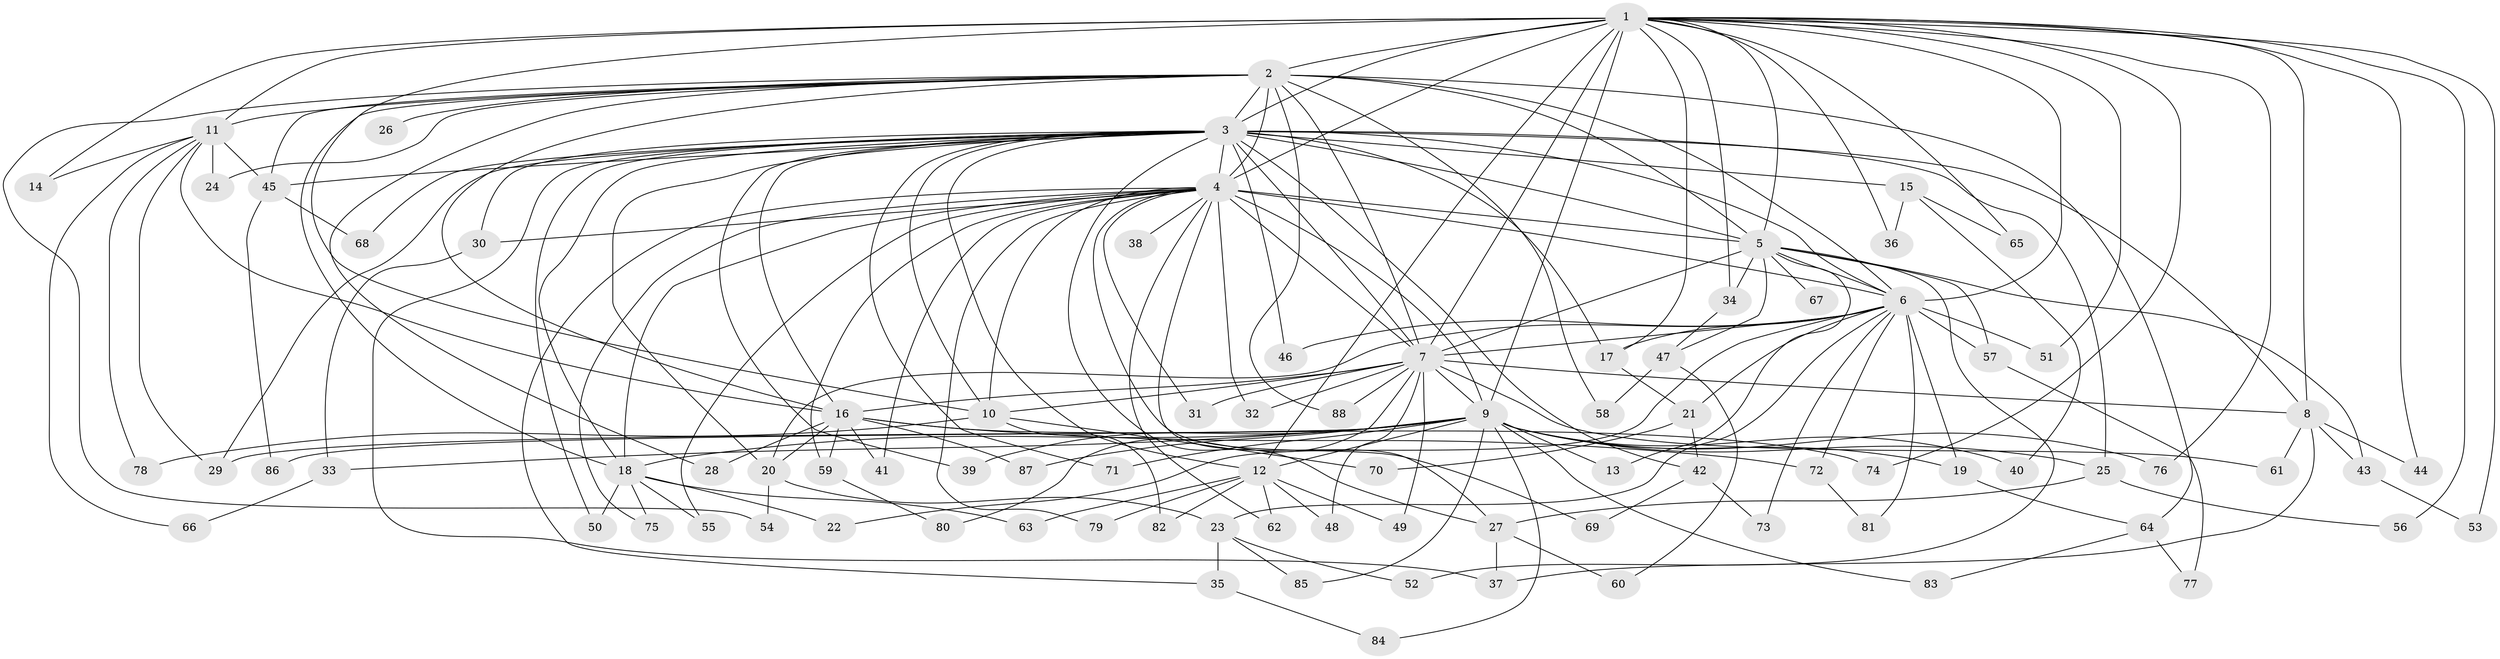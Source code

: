 // original degree distribution, {19: 0.016129032258064516, 20: 0.016129032258064516, 13: 0.008064516129032258, 26: 0.008064516129032258, 29: 0.008064516129032258, 18: 0.008064516129032258, 22: 0.008064516129032258, 23: 0.008064516129032258, 21: 0.008064516129032258, 3: 0.1532258064516129, 7: 0.008064516129032258, 6: 0.016129032258064516, 9: 0.016129032258064516, 8: 0.016129032258064516, 2: 0.5887096774193549, 5: 0.03225806451612903, 4: 0.08064516129032258}
// Generated by graph-tools (version 1.1) at 2025/49/03/04/25 22:49:30]
// undirected, 88 vertices, 194 edges
graph export_dot {
  node [color=gray90,style=filled];
  1;
  2;
  3;
  4;
  5;
  6;
  7;
  8;
  9;
  10;
  11;
  12;
  13;
  14;
  15;
  16;
  17;
  18;
  19;
  20;
  21;
  22;
  23;
  24;
  25;
  26;
  27;
  28;
  29;
  30;
  31;
  32;
  33;
  34;
  35;
  36;
  37;
  38;
  39;
  40;
  41;
  42;
  43;
  44;
  45;
  46;
  47;
  48;
  49;
  50;
  51;
  52;
  53;
  54;
  55;
  56;
  57;
  58;
  59;
  60;
  61;
  62;
  63;
  64;
  65;
  66;
  67;
  68;
  69;
  70;
  71;
  72;
  73;
  74;
  75;
  76;
  77;
  78;
  79;
  80;
  81;
  82;
  83;
  84;
  85;
  86;
  87;
  88;
  1 -- 2 [weight=4.0];
  1 -- 3 [weight=4.0];
  1 -- 4 [weight=2.0];
  1 -- 5 [weight=2.0];
  1 -- 6 [weight=2.0];
  1 -- 7 [weight=2.0];
  1 -- 8 [weight=1.0];
  1 -- 9 [weight=1.0];
  1 -- 10 [weight=1.0];
  1 -- 11 [weight=2.0];
  1 -- 12 [weight=2.0];
  1 -- 14 [weight=1.0];
  1 -- 17 [weight=2.0];
  1 -- 34 [weight=1.0];
  1 -- 36 [weight=1.0];
  1 -- 44 [weight=1.0];
  1 -- 51 [weight=1.0];
  1 -- 53 [weight=1.0];
  1 -- 56 [weight=1.0];
  1 -- 65 [weight=1.0];
  1 -- 74 [weight=1.0];
  1 -- 76 [weight=1.0];
  2 -- 3 [weight=4.0];
  2 -- 4 [weight=2.0];
  2 -- 5 [weight=3.0];
  2 -- 6 [weight=2.0];
  2 -- 7 [weight=3.0];
  2 -- 11 [weight=1.0];
  2 -- 16 [weight=2.0];
  2 -- 18 [weight=1.0];
  2 -- 24 [weight=1.0];
  2 -- 26 [weight=2.0];
  2 -- 28 [weight=1.0];
  2 -- 45 [weight=1.0];
  2 -- 54 [weight=1.0];
  2 -- 58 [weight=1.0];
  2 -- 64 [weight=1.0];
  2 -- 88 [weight=1.0];
  3 -- 4 [weight=3.0];
  3 -- 5 [weight=2.0];
  3 -- 6 [weight=2.0];
  3 -- 7 [weight=3.0];
  3 -- 8 [weight=2.0];
  3 -- 10 [weight=1.0];
  3 -- 12 [weight=1.0];
  3 -- 15 [weight=2.0];
  3 -- 16 [weight=1.0];
  3 -- 17 [weight=1.0];
  3 -- 18 [weight=1.0];
  3 -- 20 [weight=3.0];
  3 -- 25 [weight=1.0];
  3 -- 27 [weight=1.0];
  3 -- 29 [weight=1.0];
  3 -- 30 [weight=1.0];
  3 -- 37 [weight=1.0];
  3 -- 39 [weight=1.0];
  3 -- 42 [weight=1.0];
  3 -- 45 [weight=1.0];
  3 -- 46 [weight=1.0];
  3 -- 50 [weight=1.0];
  3 -- 68 [weight=1.0];
  3 -- 71 [weight=1.0];
  4 -- 5 [weight=1.0];
  4 -- 6 [weight=2.0];
  4 -- 7 [weight=1.0];
  4 -- 9 [weight=2.0];
  4 -- 10 [weight=1.0];
  4 -- 18 [weight=1.0];
  4 -- 27 [weight=1.0];
  4 -- 30 [weight=1.0];
  4 -- 31 [weight=1.0];
  4 -- 32 [weight=1.0];
  4 -- 35 [weight=1.0];
  4 -- 38 [weight=1.0];
  4 -- 41 [weight=1.0];
  4 -- 55 [weight=1.0];
  4 -- 59 [weight=1.0];
  4 -- 62 [weight=1.0];
  4 -- 69 [weight=1.0];
  4 -- 75 [weight=1.0];
  4 -- 79 [weight=1.0];
  5 -- 6 [weight=1.0];
  5 -- 7 [weight=1.0];
  5 -- 13 [weight=1.0];
  5 -- 34 [weight=1.0];
  5 -- 43 [weight=1.0];
  5 -- 47 [weight=1.0];
  5 -- 52 [weight=1.0];
  5 -- 57 [weight=1.0];
  5 -- 67 [weight=1.0];
  6 -- 7 [weight=1.0];
  6 -- 17 [weight=1.0];
  6 -- 19 [weight=1.0];
  6 -- 20 [weight=1.0];
  6 -- 21 [weight=1.0];
  6 -- 22 [weight=1.0];
  6 -- 23 [weight=1.0];
  6 -- 46 [weight=1.0];
  6 -- 51 [weight=1.0];
  6 -- 57 [weight=1.0];
  6 -- 72 [weight=1.0];
  6 -- 73 [weight=1.0];
  6 -- 81 [weight=1.0];
  7 -- 8 [weight=1.0];
  7 -- 9 [weight=1.0];
  7 -- 10 [weight=1.0];
  7 -- 16 [weight=1.0];
  7 -- 31 [weight=1.0];
  7 -- 32 [weight=1.0];
  7 -- 48 [weight=1.0];
  7 -- 49 [weight=1.0];
  7 -- 61 [weight=1.0];
  7 -- 80 [weight=1.0];
  7 -- 88 [weight=1.0];
  8 -- 37 [weight=1.0];
  8 -- 43 [weight=1.0];
  8 -- 44 [weight=1.0];
  8 -- 61 [weight=1.0];
  9 -- 12 [weight=1.0];
  9 -- 13 [weight=1.0];
  9 -- 18 [weight=1.0];
  9 -- 19 [weight=1.0];
  9 -- 25 [weight=1.0];
  9 -- 29 [weight=1.0];
  9 -- 33 [weight=1.0];
  9 -- 39 [weight=1.0];
  9 -- 40 [weight=1.0];
  9 -- 71 [weight=1.0];
  9 -- 76 [weight=1.0];
  9 -- 83 [weight=1.0];
  9 -- 84 [weight=1.0];
  9 -- 85 [weight=1.0];
  9 -- 86 [weight=1.0];
  9 -- 87 [weight=1.0];
  10 -- 70 [weight=1.0];
  10 -- 78 [weight=1.0];
  10 -- 82 [weight=1.0];
  11 -- 14 [weight=1.0];
  11 -- 16 [weight=1.0];
  11 -- 24 [weight=1.0];
  11 -- 29 [weight=1.0];
  11 -- 45 [weight=2.0];
  11 -- 66 [weight=1.0];
  11 -- 78 [weight=1.0];
  12 -- 48 [weight=1.0];
  12 -- 49 [weight=1.0];
  12 -- 62 [weight=1.0];
  12 -- 63 [weight=1.0];
  12 -- 79 [weight=1.0];
  12 -- 82 [weight=1.0];
  15 -- 36 [weight=1.0];
  15 -- 40 [weight=1.0];
  15 -- 65 [weight=1.0];
  16 -- 20 [weight=4.0];
  16 -- 28 [weight=1.0];
  16 -- 41 [weight=1.0];
  16 -- 59 [weight=1.0];
  16 -- 72 [weight=1.0];
  16 -- 74 [weight=1.0];
  16 -- 87 [weight=1.0];
  17 -- 21 [weight=1.0];
  18 -- 22 [weight=1.0];
  18 -- 50 [weight=1.0];
  18 -- 55 [weight=1.0];
  18 -- 63 [weight=1.0];
  18 -- 75 [weight=1.0];
  19 -- 64 [weight=1.0];
  20 -- 23 [weight=1.0];
  20 -- 54 [weight=1.0];
  21 -- 42 [weight=1.0];
  21 -- 70 [weight=1.0];
  23 -- 35 [weight=1.0];
  23 -- 52 [weight=1.0];
  23 -- 85 [weight=1.0];
  25 -- 27 [weight=1.0];
  25 -- 56 [weight=1.0];
  27 -- 37 [weight=1.0];
  27 -- 60 [weight=1.0];
  30 -- 33 [weight=1.0];
  33 -- 66 [weight=1.0];
  34 -- 47 [weight=1.0];
  35 -- 84 [weight=1.0];
  42 -- 69 [weight=1.0];
  42 -- 73 [weight=1.0];
  43 -- 53 [weight=1.0];
  45 -- 68 [weight=1.0];
  45 -- 86 [weight=1.0];
  47 -- 58 [weight=1.0];
  47 -- 60 [weight=1.0];
  57 -- 77 [weight=1.0];
  59 -- 80 [weight=1.0];
  64 -- 77 [weight=1.0];
  64 -- 83 [weight=1.0];
  72 -- 81 [weight=1.0];
}
